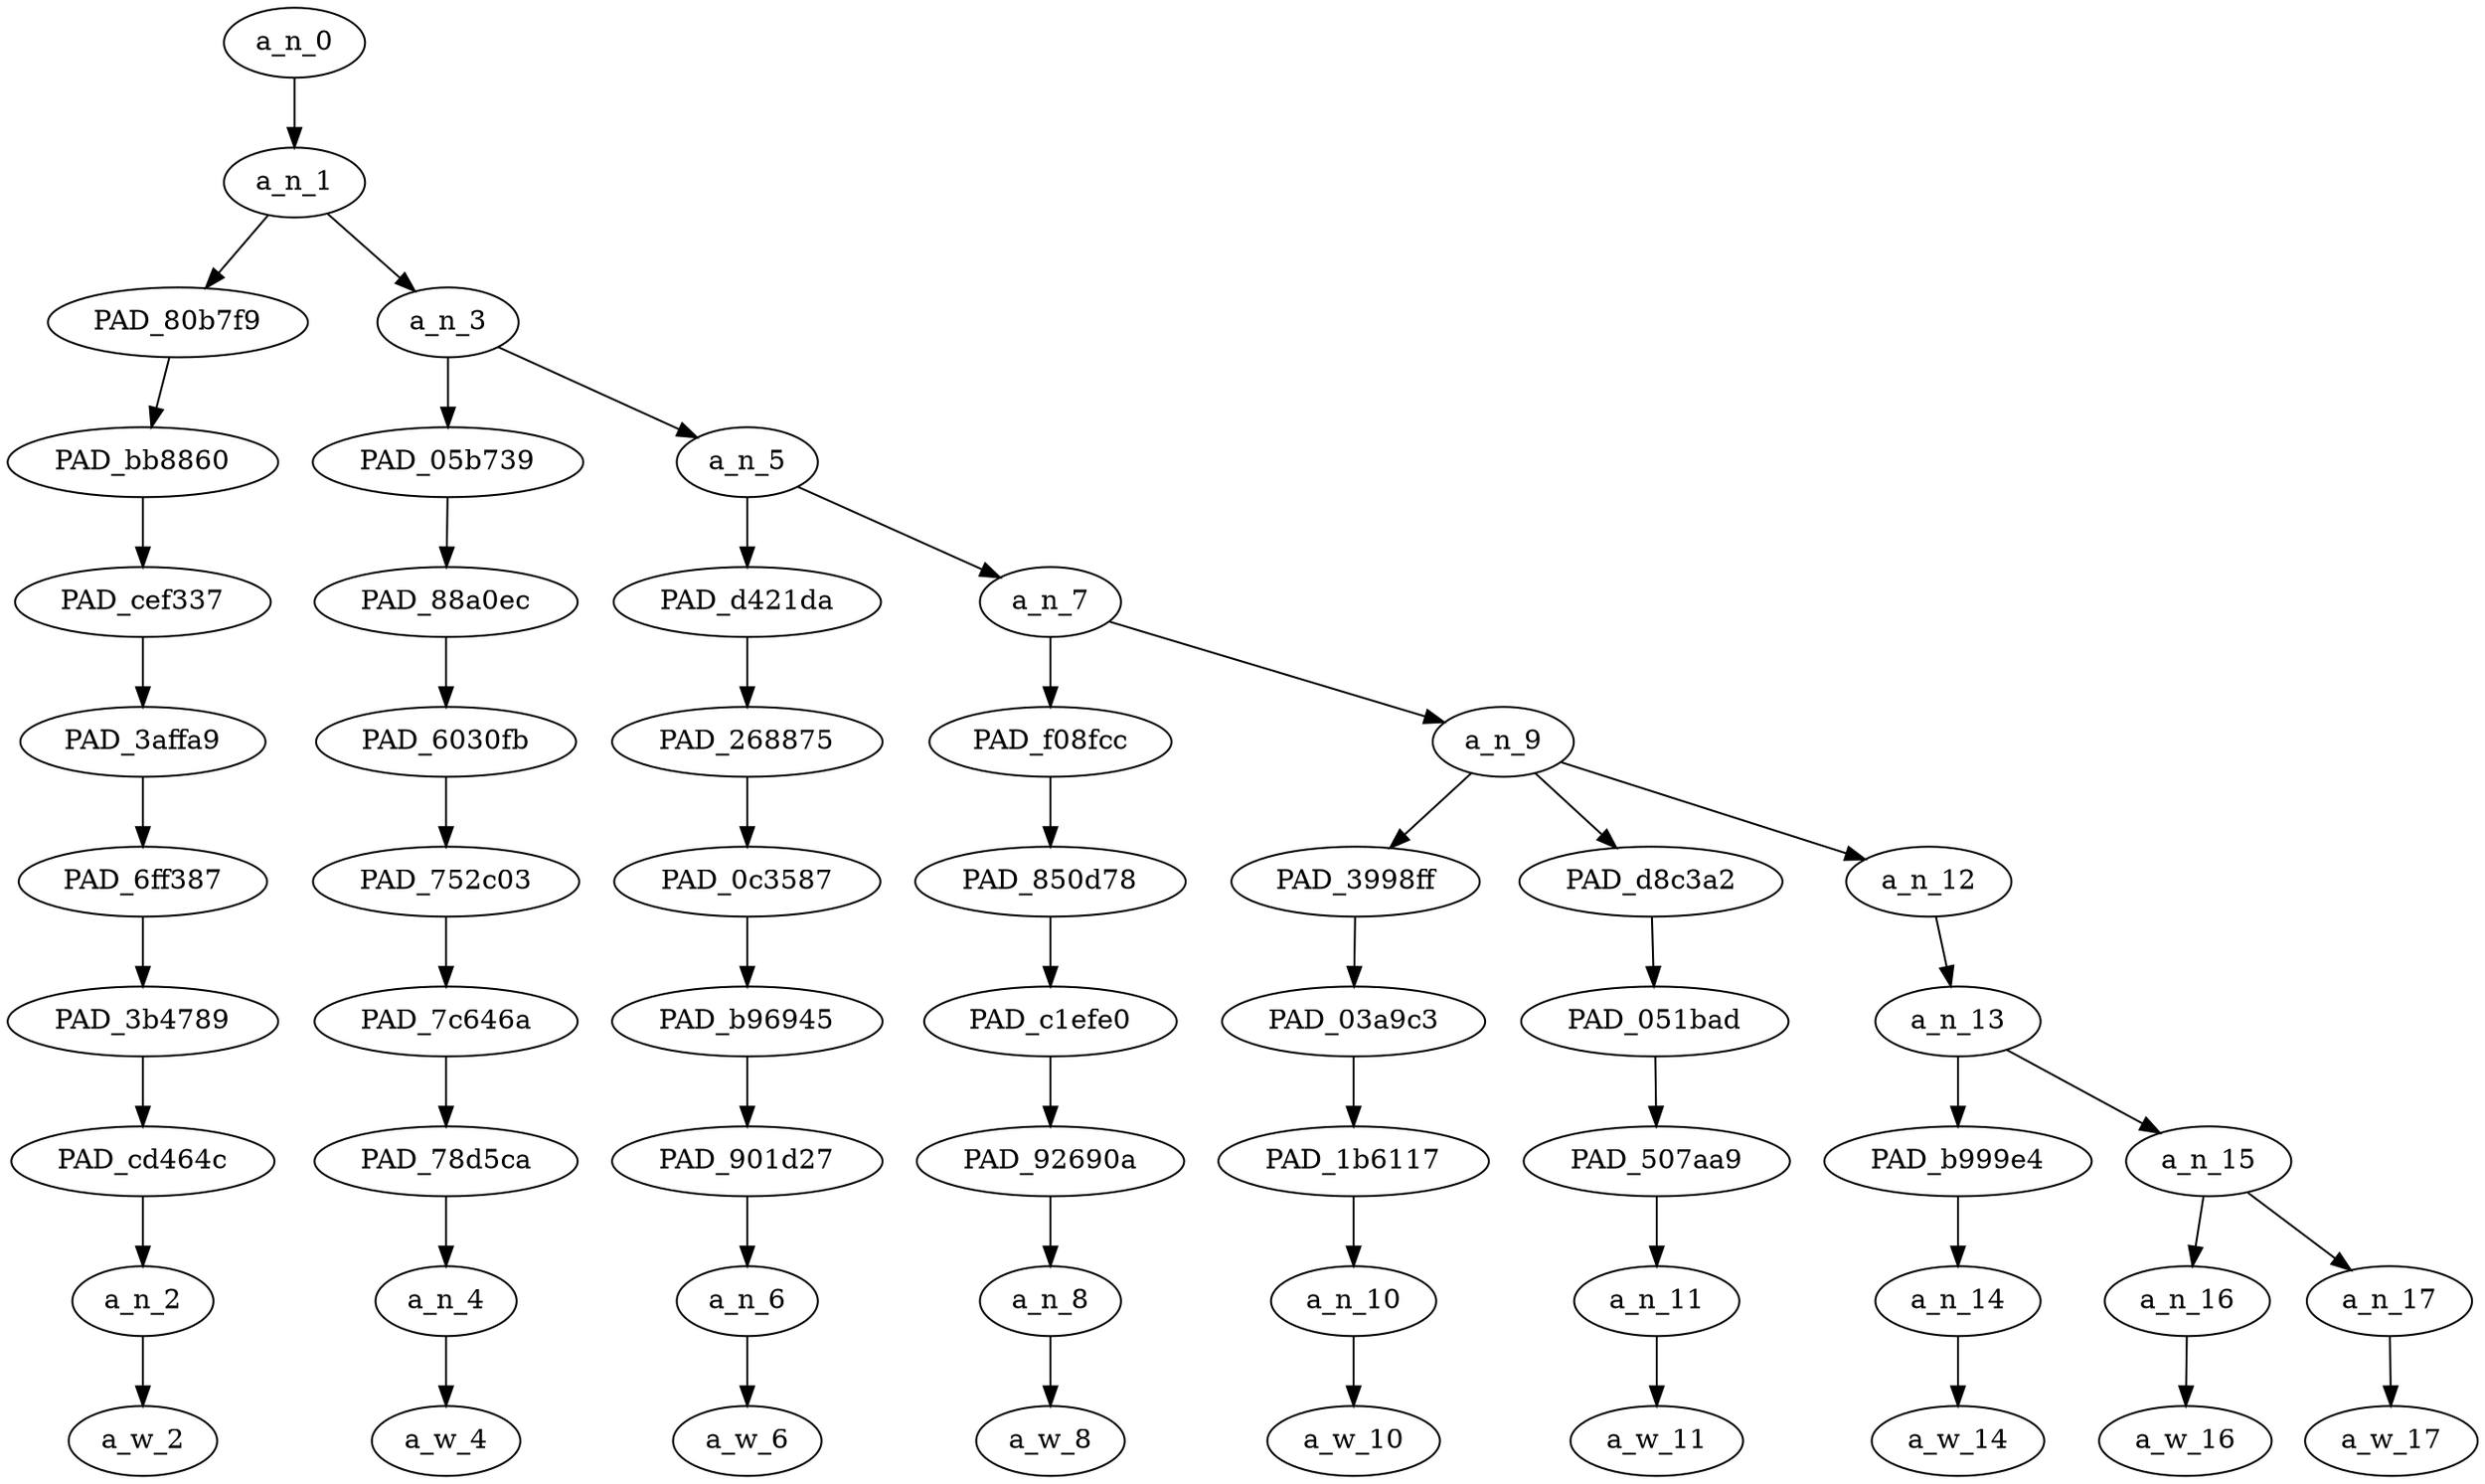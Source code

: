 strict digraph "" {
	a_n_0	[div_dir=1,
		index=0,
		level=10,
		pos="1.015625,10!",
		text_span="[0, 1, 2, 3, 4, 5, 6, 7, 8]",
		value=0.99999997];
	a_n_1	[div_dir=1,
		index=0,
		level=9,
		pos="1.015625,9!",
		text_span="[0, 1, 2, 3, 4, 5, 6, 7, 8]",
		value=0.99990111];
	a_n_0 -> a_n_1;
	PAD_80b7f9	[div_dir=-1,
		index=0,
		level=8,
		pos="0.0,8!",
		text_span="[0]",
		value=0.13964319];
	a_n_1 -> PAD_80b7f9;
	a_n_3	[div_dir=1,
		index=1,
		level=8,
		pos="2.03125,8!",
		text_span="[1, 2, 3, 4, 5, 6, 7, 8]",
		value=0.86015908];
	a_n_1 -> a_n_3;
	PAD_bb8860	[div_dir=-1,
		index=0,
		level=7,
		pos="0.0,7!",
		text_span="[0]",
		value=0.13964319];
	PAD_80b7f9 -> PAD_bb8860;
	PAD_cef337	[div_dir=-1,
		index=0,
		level=6,
		pos="0.0,6!",
		text_span="[0]",
		value=0.13964319];
	PAD_bb8860 -> PAD_cef337;
	PAD_3affa9	[div_dir=-1,
		index=0,
		level=5,
		pos="0.0,5!",
		text_span="[0]",
		value=0.13964319];
	PAD_cef337 -> PAD_3affa9;
	PAD_6ff387	[div_dir=-1,
		index=0,
		level=4,
		pos="0.0,4!",
		text_span="[0]",
		value=0.13964319];
	PAD_3affa9 -> PAD_6ff387;
	PAD_3b4789	[div_dir=-1,
		index=0,
		level=3,
		pos="0.0,3!",
		text_span="[0]",
		value=0.13964319];
	PAD_6ff387 -> PAD_3b4789;
	PAD_cd464c	[div_dir=-1,
		index=0,
		level=2,
		pos="0.0,2!",
		text_span="[0]",
		value=0.13964319];
	PAD_3b4789 -> PAD_cd464c;
	a_n_2	[div_dir=-1,
		index=0,
		level=1,
		pos="0.0,1!",
		text_span="[0]",
		value=0.13964319];
	PAD_cd464c -> a_n_2;
	a_w_2	[div_dir=0,
		index=0,
		level=0,
		pos="0,0!",
		text_span="[0]",
		value=hate];
	a_n_2 -> a_w_2;
	PAD_05b739	[div_dir=1,
		index=1,
		level=7,
		pos="1.0,7!",
		text_span="[1]",
		value=0.05951694];
	a_n_3 -> PAD_05b739;
	a_n_5	[div_dir=1,
		index=2,
		level=7,
		pos="3.0625,7!",
		text_span="[2, 3, 4, 5, 6, 7, 8]",
		value=0.80011935];
	a_n_3 -> a_n_5;
	PAD_88a0ec	[div_dir=1,
		index=1,
		level=6,
		pos="1.0,6!",
		text_span="[1]",
		value=0.05951694];
	PAD_05b739 -> PAD_88a0ec;
	PAD_6030fb	[div_dir=1,
		index=1,
		level=5,
		pos="1.0,5!",
		text_span="[1]",
		value=0.05951694];
	PAD_88a0ec -> PAD_6030fb;
	PAD_752c03	[div_dir=1,
		index=1,
		level=4,
		pos="1.0,4!",
		text_span="[1]",
		value=0.05951694];
	PAD_6030fb -> PAD_752c03;
	PAD_7c646a	[div_dir=1,
		index=1,
		level=3,
		pos="1.0,3!",
		text_span="[1]",
		value=0.05951694];
	PAD_752c03 -> PAD_7c646a;
	PAD_78d5ca	[div_dir=1,
		index=1,
		level=2,
		pos="1.0,2!",
		text_span="[1]",
		value=0.05951694];
	PAD_7c646a -> PAD_78d5ca;
	a_n_4	[div_dir=1,
		index=1,
		level=1,
		pos="1.0,1!",
		text_span="[1]",
		value=0.05951694];
	PAD_78d5ca -> a_n_4;
	a_w_4	[div_dir=0,
		index=1,
		level=0,
		pos="1,0!",
		text_span="[1]",
		value=when];
	a_n_4 -> a_w_4;
	PAD_d421da	[div_dir=-1,
		index=2,
		level=6,
		pos="2.0,6!",
		text_span="[2]",
		value=0.13183383];
	a_n_5 -> PAD_d421da;
	a_n_7	[div_dir=1,
		index=3,
		level=6,
		pos="4.125,6!",
		text_span="[3, 4, 5, 6, 7, 8]",
		value=0.66775743];
	a_n_5 -> a_n_7;
	PAD_268875	[div_dir=-1,
		index=2,
		level=5,
		pos="2.0,5!",
		text_span="[2]",
		value=0.13183383];
	PAD_d421da -> PAD_268875;
	PAD_0c3587	[div_dir=-1,
		index=2,
		level=4,
		pos="2.0,4!",
		text_span="[2]",
		value=0.13183383];
	PAD_268875 -> PAD_0c3587;
	PAD_b96945	[div_dir=-1,
		index=2,
		level=3,
		pos="2.0,3!",
		text_span="[2]",
		value=0.13183383];
	PAD_0c3587 -> PAD_b96945;
	PAD_901d27	[div_dir=-1,
		index=2,
		level=2,
		pos="2.0,2!",
		text_span="[2]",
		value=0.13183383];
	PAD_b96945 -> PAD_901d27;
	a_n_6	[div_dir=-1,
		index=2,
		level=1,
		pos="2.0,1!",
		text_span="[2]",
		value=0.13183383];
	PAD_901d27 -> a_n_6;
	a_w_6	[div_dir=0,
		index=2,
		level=0,
		pos="2,0!",
		text_span="[2]",
		value=females];
	a_n_6 -> a_w_6;
	PAD_f08fcc	[div_dir=1,
		index=3,
		level=5,
		pos="3.0,5!",
		text_span="[3]",
		value=0.06182457];
	a_n_7 -> PAD_f08fcc;
	a_n_9	[div_dir=1,
		index=4,
		level=5,
		pos="5.25,5!",
		text_span="[4, 5, 6, 7, 8]",
		value=0.60533775];
	a_n_7 -> a_n_9;
	PAD_850d78	[div_dir=1,
		index=3,
		level=4,
		pos="3.0,4!",
		text_span="[3]",
		value=0.06182457];
	PAD_f08fcc -> PAD_850d78;
	PAD_c1efe0	[div_dir=1,
		index=3,
		level=3,
		pos="3.0,3!",
		text_span="[3]",
		value=0.06182457];
	PAD_850d78 -> PAD_c1efe0;
	PAD_92690a	[div_dir=1,
		index=3,
		level=2,
		pos="3.0,2!",
		text_span="[3]",
		value=0.06182457];
	PAD_c1efe0 -> PAD_92690a;
	a_n_8	[div_dir=1,
		index=3,
		level=1,
		pos="3.0,1!",
		text_span="[3]",
		value=0.06182457];
	PAD_92690a -> a_n_8;
	a_w_8	[div_dir=0,
		index=3,
		level=0,
		pos="3,0!",
		text_span="[3]",
		value=try];
	a_n_8 -> a_w_8;
	PAD_3998ff	[div_dir=1,
		index=4,
		level=4,
		pos="4.0,4!",
		text_span="[4]",
		value=0.03433953];
	a_n_9 -> PAD_3998ff;
	PAD_d8c3a2	[div_dir=1,
		index=5,
		level=4,
		pos="5.0,4!",
		text_span="[5]",
		value=0.05118069];
	a_n_9 -> PAD_d8c3a2;
	a_n_12	[div_dir=1,
		index=6,
		level=4,
		pos="6.75,4!",
		text_span="[6, 7, 8]",
		value=0.51918554];
	a_n_9 -> a_n_12;
	PAD_03a9c3	[div_dir=1,
		index=4,
		level=3,
		pos="4.0,3!",
		text_span="[4]",
		value=0.03433953];
	PAD_3998ff -> PAD_03a9c3;
	PAD_1b6117	[div_dir=1,
		index=4,
		level=2,
		pos="4.0,2!",
		text_span="[4]",
		value=0.03433953];
	PAD_03a9c3 -> PAD_1b6117;
	a_n_10	[div_dir=1,
		index=4,
		level=1,
		pos="4.0,1!",
		text_span="[4]",
		value=0.03433953];
	PAD_1b6117 -> a_n_10;
	a_w_10	[div_dir=0,
		index=4,
		level=0,
		pos="4,0!",
		text_span="[4]",
		value=so];
	a_n_10 -> a_w_10;
	PAD_051bad	[div_dir=1,
		index=5,
		level=3,
		pos="5.0,3!",
		text_span="[5]",
		value=0.05118069];
	PAD_d8c3a2 -> PAD_051bad;
	PAD_507aa9	[div_dir=1,
		index=5,
		level=2,
		pos="5.0,2!",
		text_span="[5]",
		value=0.05118069];
	PAD_051bad -> PAD_507aa9;
	a_n_11	[div_dir=1,
		index=5,
		level=1,
		pos="5.0,1!",
		text_span="[5]",
		value=0.05118069];
	PAD_507aa9 -> a_n_11;
	a_w_11	[div_dir=0,
		index=5,
		level=0,
		pos="5,0!",
		text_span="[5]",
		value=hard];
	a_n_11 -> a_w_11;
	a_n_13	[div_dir=1,
		index=6,
		level=3,
		pos="6.75,3!",
		text_span="[6, 7, 8]",
		value=0.51859977];
	a_n_12 -> a_n_13;
	PAD_b999e4	[div_dir=1,
		index=6,
		level=2,
		pos="6.0,2!",
		text_span="[6]",
		value=0.03307323];
	a_n_13 -> PAD_b999e4;
	a_n_15	[div_dir=1,
		index=7,
		level=2,
		pos="7.5,2!",
		text_span="[7, 8]",
		value=0.48494076];
	a_n_13 -> a_n_15;
	a_n_14	[div_dir=1,
		index=6,
		level=1,
		pos="6.0,1!",
		text_span="[6]",
		value=0.03307323];
	PAD_b999e4 -> a_n_14;
	a_w_14	[div_dir=0,
		index=6,
		level=0,
		pos="6,0!",
		text_span="[6]",
		value=to];
	a_n_14 -> a_w_14;
	a_n_16	[div_dir=1,
		index=7,
		level=1,
		pos="7.0,1!",
		text_span="[7]",
		value=0.05282690];
	a_n_15 -> a_n_16;
	a_n_17	[div_dir=1,
		index=8,
		level=1,
		pos="8.0,1!",
		text_span="[8]",
		value=0.43156492];
	a_n_15 -> a_n_17;
	a_w_16	[div_dir=0,
		index=7,
		level=0,
		pos="7,0!",
		text_span="[7]",
		value=be];
	a_n_16 -> a_w_16;
	a_w_17	[div_dir=0,
		index=8,
		level=0,
		pos="8,0!",
		text_span="[8]",
		value=niggas];
	a_n_17 -> a_w_17;
}
